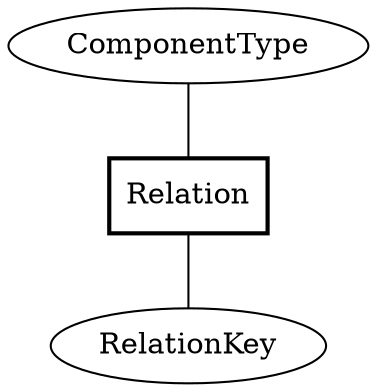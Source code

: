 graph {
splines=spline;
overlap=false;
"Relation" -- "RelationKey" [style=solid];
"ComponentType" -- "Relation" [style=solid];
"Relation"[shape=box,style=bold];
"ComponentType"[shape=ellipse];
"RelationKey"[shape=ellipse];
}
